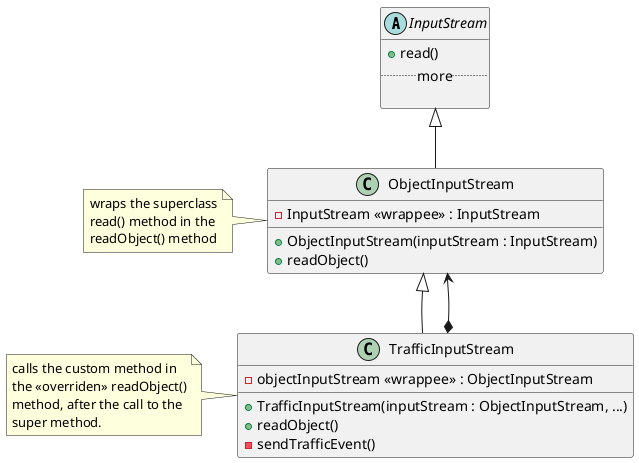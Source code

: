 @startuml

abstract InputStream {
    + read()
    .. more ..

}

class ObjectInputStream extends InputStream {

    - InputStream <<wrappee>> : InputStream

    + ObjectInputStream(inputStream : InputStream)
    + readObject()
}
note left of ObjectInputStream
wraps the superclass
read() method in the
readObject() method
end note

class TrafficInputStream extends ObjectInputStream {

    - objectInputStream <<wrappee>> : ObjectInputStream

    + TrafficInputStream(inputStream : ObjectInputStream, ...)
    + readObject()
    - sendTrafficEvent()
}

note left of TrafficInputStream
calls the custom method in
the <<overriden>> readObject()
method, after the call to the
super method.
end note

TrafficInputStream *--> ObjectInputStream


@enduml